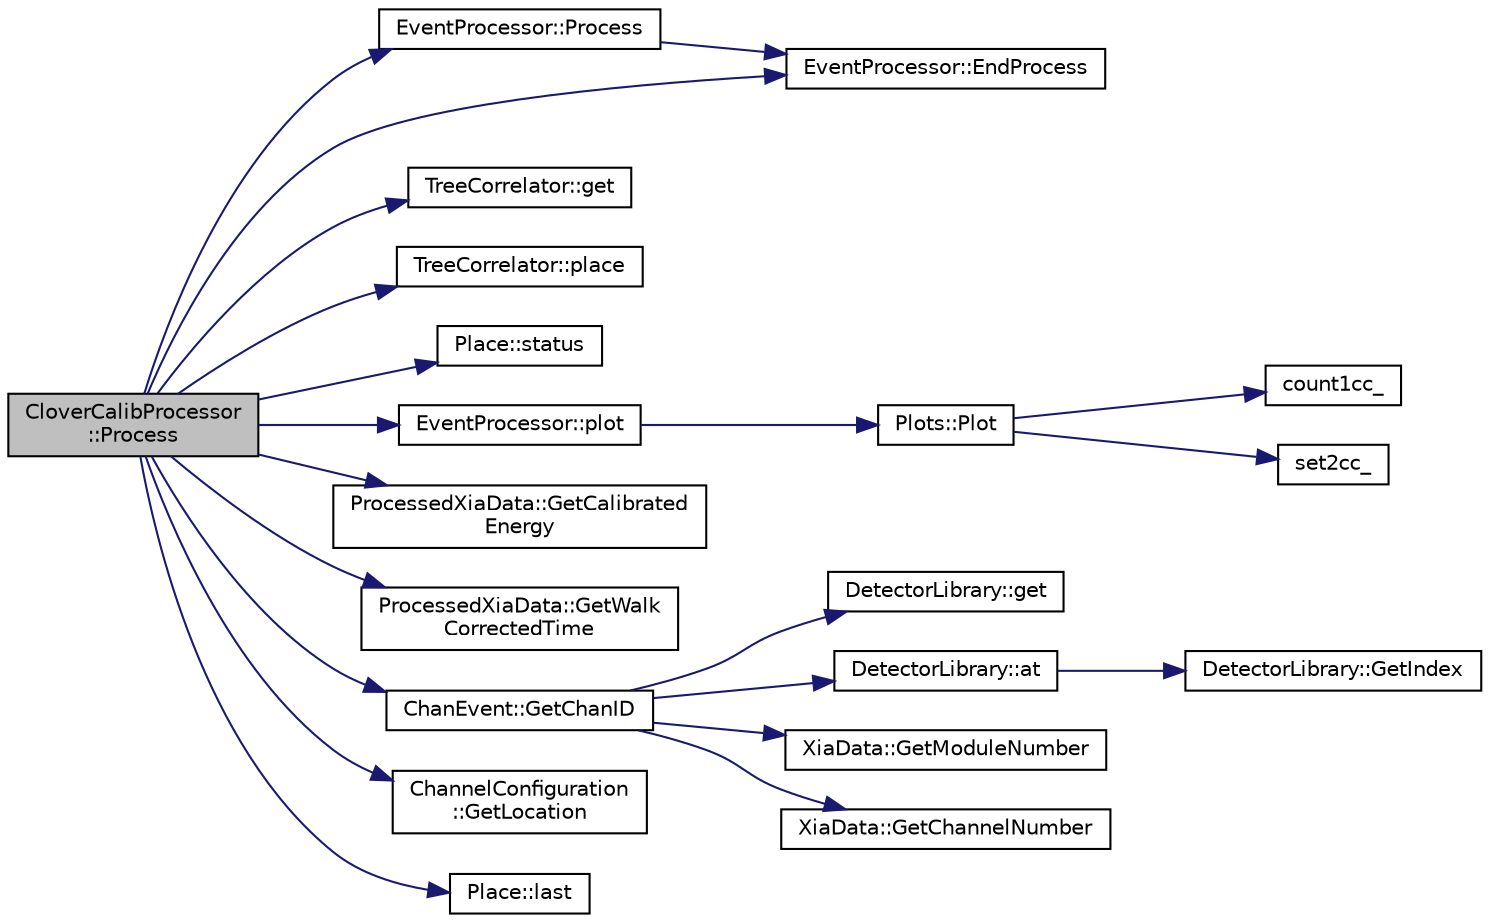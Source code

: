 digraph "CloverCalibProcessor::Process"
{
  edge [fontname="Helvetica",fontsize="10",labelfontname="Helvetica",labelfontsize="10"];
  node [fontname="Helvetica",fontsize="10",shape=record];
  rankdir="LR";
  Node1 [label="CloverCalibProcessor\l::Process",height=0.2,width=0.4,color="black", fillcolor="grey75", style="filled", fontcolor="black"];
  Node1 -> Node2 [color="midnightblue",fontsize="10",style="solid",fontname="Helvetica"];
  Node2 [label="EventProcessor::Process",height=0.2,width=0.4,color="black", fillcolor="white", style="filled",URL="$d6/d65/class_event_processor.html#ae2d41a947da0cb509fd0ca85f6caa0fc"];
  Node2 -> Node3 [color="midnightblue",fontsize="10",style="solid",fontname="Helvetica"];
  Node3 [label="EventProcessor::EndProcess",height=0.2,width=0.4,color="black", fillcolor="white", style="filled",URL="$d6/d65/class_event_processor.html#a301eb8d69b3ceeeb4e69ce84a685f5a1"];
  Node1 -> Node4 [color="midnightblue",fontsize="10",style="solid",fontname="Helvetica"];
  Node4 [label="TreeCorrelator::get",height=0.2,width=0.4,color="black", fillcolor="white", style="filled",URL="$d3/d2c/class_tree_correlator.html#a4f70fdbb0d6dead4212d8e926ce1755f"];
  Node1 -> Node5 [color="midnightblue",fontsize="10",style="solid",fontname="Helvetica"];
  Node5 [label="TreeCorrelator::place",height=0.2,width=0.4,color="black", fillcolor="white", style="filled",URL="$d3/d2c/class_tree_correlator.html#aadf6cf8c8bedbbde03fb678667c7cb01"];
  Node1 -> Node6 [color="midnightblue",fontsize="10",style="solid",fontname="Helvetica"];
  Node6 [label="Place::status",height=0.2,width=0.4,color="black", fillcolor="white", style="filled",URL="$dd/d21/class_place.html#adbd2dfae258717a40107ad34ebe248c1"];
  Node1 -> Node7 [color="midnightblue",fontsize="10",style="solid",fontname="Helvetica"];
  Node7 [label="EventProcessor::plot",height=0.2,width=0.4,color="black", fillcolor="white", style="filled",URL="$d6/d65/class_event_processor.html#ad5201bb392726e409ba2a6ac44e764d8",tooltip="Implementation of the plot command to interface with the DAMM routines. "];
  Node7 -> Node8 [color="midnightblue",fontsize="10",style="solid",fontname="Helvetica"];
  Node8 [label="Plots::Plot",height=0.2,width=0.4,color="black", fillcolor="white", style="filled",URL="$d7/d8b/class_plots.html#a68849b82c8c7a5d57f972cbd8de83328",tooltip="Plots into histogram defined by dammId. "];
  Node8 -> Node9 [color="midnightblue",fontsize="10",style="solid",fontname="Helvetica"];
  Node9 [label="count1cc_",height=0.2,width=0.4,color="black", fillcolor="white", style="filled",URL="$da/d57/_scanor_8hpp.html#a31aca3d0ff704e08f8f8968288ae7895",tooltip="Defines the DAMM function to call for 1D hists */. "];
  Node8 -> Node10 [color="midnightblue",fontsize="10",style="solid",fontname="Helvetica"];
  Node10 [label="set2cc_",height=0.2,width=0.4,color="black", fillcolor="white", style="filled",URL="$da/d57/_scanor_8hpp.html#a8b0a662ebdb3f947ba8470bf89f11c3a",tooltip="Defines the DAMM function to call for 2D hists */. "];
  Node1 -> Node11 [color="midnightblue",fontsize="10",style="solid",fontname="Helvetica"];
  Node11 [label="ProcessedXiaData::GetCalibrated\lEnergy",height=0.2,width=0.4,color="black", fillcolor="white", style="filled",URL="$df/d3c/class_processed_xia_data.html#ab9364a5f0a990ef3f27baa902d1c6036"];
  Node1 -> Node12 [color="midnightblue",fontsize="10",style="solid",fontname="Helvetica"];
  Node12 [label="ProcessedXiaData::GetWalk\lCorrectedTime",height=0.2,width=0.4,color="black", fillcolor="white", style="filled",URL="$df/d3c/class_processed_xia_data.html#a796159b153b67faaaaf00650d4469ab4"];
  Node1 -> Node13 [color="midnightblue",fontsize="10",style="solid",fontname="Helvetica"];
  Node13 [label="ChanEvent::GetChanID",height=0.2,width=0.4,color="black", fillcolor="white", style="filled",URL="$d5/d91/class_chan_event.html#ac92976ab74eb43a72bf6e6e536f59496"];
  Node13 -> Node14 [color="midnightblue",fontsize="10",style="solid",fontname="Helvetica"];
  Node14 [label="DetectorLibrary::get",height=0.2,width=0.4,color="black", fillcolor="white", style="filled",URL="$dc/dbe/class_detector_library.html#a6ab3ff825daa8b607865086741bc9b2c"];
  Node13 -> Node15 [color="midnightblue",fontsize="10",style="solid",fontname="Helvetica"];
  Node15 [label="DetectorLibrary::at",height=0.2,width=0.4,color="black", fillcolor="white", style="filled",URL="$dc/dbe/class_detector_library.html#a7dc03a85fdd914647e3b4405524d8f02"];
  Node15 -> Node16 [color="midnightblue",fontsize="10",style="solid",fontname="Helvetica"];
  Node16 [label="DetectorLibrary::GetIndex",height=0.2,width=0.4,color="black", fillcolor="white", style="filled",URL="$dc/dbe/class_detector_library.html#a90877646fc3c5c845baa0ff3643335d4"];
  Node13 -> Node17 [color="midnightblue",fontsize="10",style="solid",fontname="Helvetica"];
  Node17 [label="XiaData::GetModuleNumber",height=0.2,width=0.4,color="black", fillcolor="white", style="filled",URL="$d2/ddd/class_xia_data.html#afcf7210c72022a696a926259d1c5ff84"];
  Node13 -> Node18 [color="midnightblue",fontsize="10",style="solid",fontname="Helvetica"];
  Node18 [label="XiaData::GetChannelNumber",height=0.2,width=0.4,color="black", fillcolor="white", style="filled",URL="$d2/ddd/class_xia_data.html#a34bf9ef6f8f1dee918da2be675e7767a"];
  Node1 -> Node19 [color="midnightblue",fontsize="10",style="solid",fontname="Helvetica"];
  Node19 [label="ChannelConfiguration\l::GetLocation",height=0.2,width=0.4,color="black", fillcolor="white", style="filled",URL="$d6/d20/class_channel_configuration.html#a63b0841b2af27b4d019b5f68097a5eef"];
  Node1 -> Node20 [color="midnightblue",fontsize="10",style="solid",fontname="Helvetica"];
  Node20 [label="Place::last",height=0.2,width=0.4,color="black", fillcolor="white", style="filled",URL="$dd/d21/class_place.html#a25854d42e71e507da8c1a1805e663850"];
  Node1 -> Node3 [color="midnightblue",fontsize="10",style="solid",fontname="Helvetica"];
}

